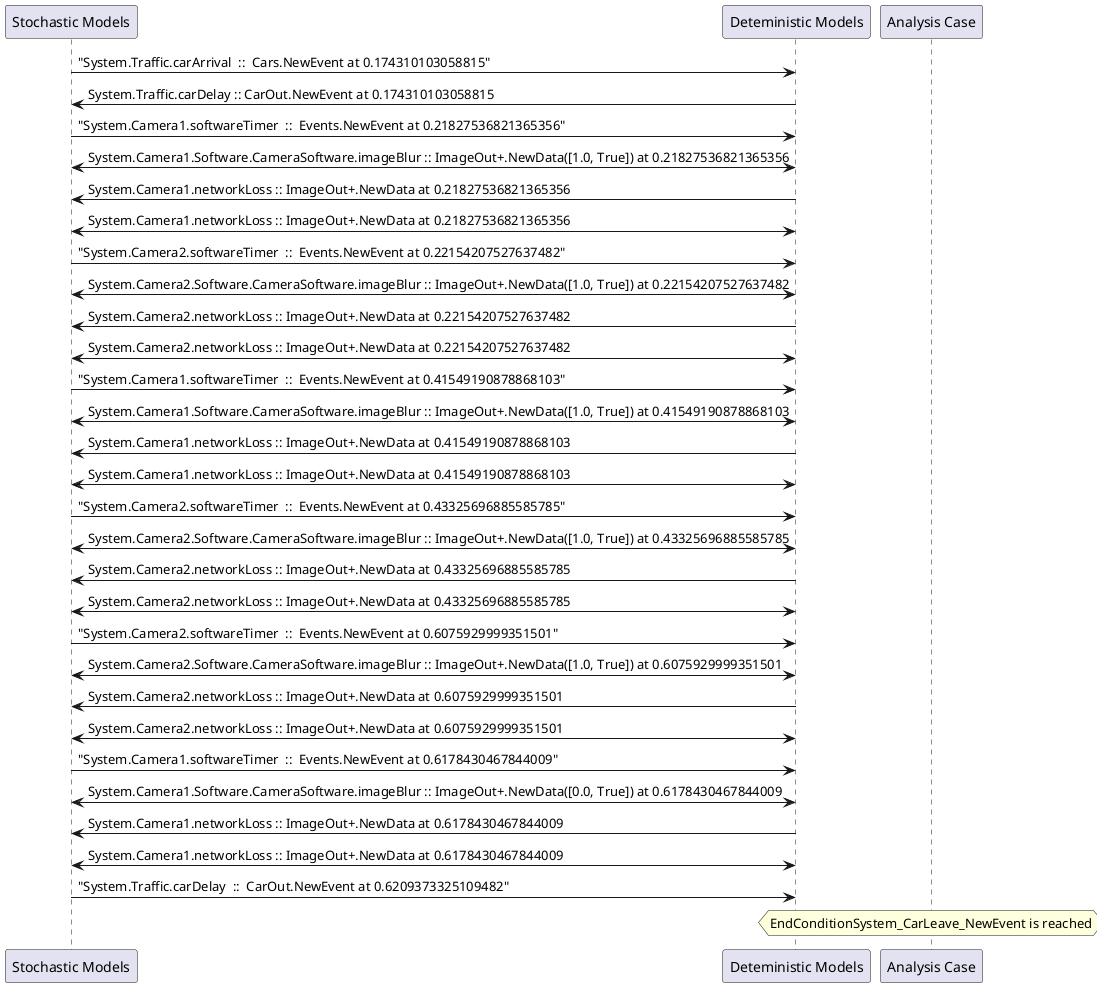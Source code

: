 
	@startuml
	participant "Stochastic Models" as stochmodel
	participant "Deteministic Models" as detmodel
	participant "Analysis Case" as analysis
	{36358_stop} stochmodel -> detmodel : "System.Traffic.carArrival  ::  Cars.NewEvent at 0.174310103058815"
{36365_start} detmodel -> stochmodel : System.Traffic.carDelay :: CarOut.NewEvent at 0.174310103058815
{36327_stop} stochmodel -> detmodel : "System.Camera1.softwareTimer  ::  Events.NewEvent at 0.21827536821365356"
detmodel <-> stochmodel : System.Camera1.Software.CameraSoftware.imageBlur :: ImageOut+.NewData([1.0, True]) at 0.21827536821365356
detmodel -> stochmodel : System.Camera1.networkLoss :: ImageOut+.NewData at 0.21827536821365356
detmodel <-> stochmodel : System.Camera1.networkLoss :: ImageOut+.NewData at 0.21827536821365356
{36342_stop} stochmodel -> detmodel : "System.Camera2.softwareTimer  ::  Events.NewEvent at 0.22154207527637482"
detmodel <-> stochmodel : System.Camera2.Software.CameraSoftware.imageBlur :: ImageOut+.NewData([1.0, True]) at 0.22154207527637482
detmodel -> stochmodel : System.Camera2.networkLoss :: ImageOut+.NewData at 0.22154207527637482
detmodel <-> stochmodel : System.Camera2.networkLoss :: ImageOut+.NewData at 0.22154207527637482
{36328_stop} stochmodel -> detmodel : "System.Camera1.softwareTimer  ::  Events.NewEvent at 0.41549190878868103"
detmodel <-> stochmodel : System.Camera1.Software.CameraSoftware.imageBlur :: ImageOut+.NewData([1.0, True]) at 0.41549190878868103
detmodel -> stochmodel : System.Camera1.networkLoss :: ImageOut+.NewData at 0.41549190878868103
detmodel <-> stochmodel : System.Camera1.networkLoss :: ImageOut+.NewData at 0.41549190878868103
{36343_stop} stochmodel -> detmodel : "System.Camera2.softwareTimer  ::  Events.NewEvent at 0.43325696885585785"
detmodel <-> stochmodel : System.Camera2.Software.CameraSoftware.imageBlur :: ImageOut+.NewData([1.0, True]) at 0.43325696885585785
detmodel -> stochmodel : System.Camera2.networkLoss :: ImageOut+.NewData at 0.43325696885585785
detmodel <-> stochmodel : System.Camera2.networkLoss :: ImageOut+.NewData at 0.43325696885585785
{36344_stop} stochmodel -> detmodel : "System.Camera2.softwareTimer  ::  Events.NewEvent at 0.6075929999351501"
detmodel <-> stochmodel : System.Camera2.Software.CameraSoftware.imageBlur :: ImageOut+.NewData([1.0, True]) at 0.6075929999351501
detmodel -> stochmodel : System.Camera2.networkLoss :: ImageOut+.NewData at 0.6075929999351501
detmodel <-> stochmodel : System.Camera2.networkLoss :: ImageOut+.NewData at 0.6075929999351501
{36329_stop} stochmodel -> detmodel : "System.Camera1.softwareTimer  ::  Events.NewEvent at 0.6178430467844009"
detmodel <-> stochmodel : System.Camera1.Software.CameraSoftware.imageBlur :: ImageOut+.NewData([0.0, True]) at 0.6178430467844009
detmodel -> stochmodel : System.Camera1.networkLoss :: ImageOut+.NewData at 0.6178430467844009
detmodel <-> stochmodel : System.Camera1.networkLoss :: ImageOut+.NewData at 0.6178430467844009
{36365_stop} stochmodel -> detmodel : "System.Traffic.carDelay  ::  CarOut.NewEvent at 0.6209373325109482"
{36365_start} <-> {36365_stop} : delay
hnote over analysis 
EndConditionSystem_CarLeave_NewEvent is reached
endnote
@enduml